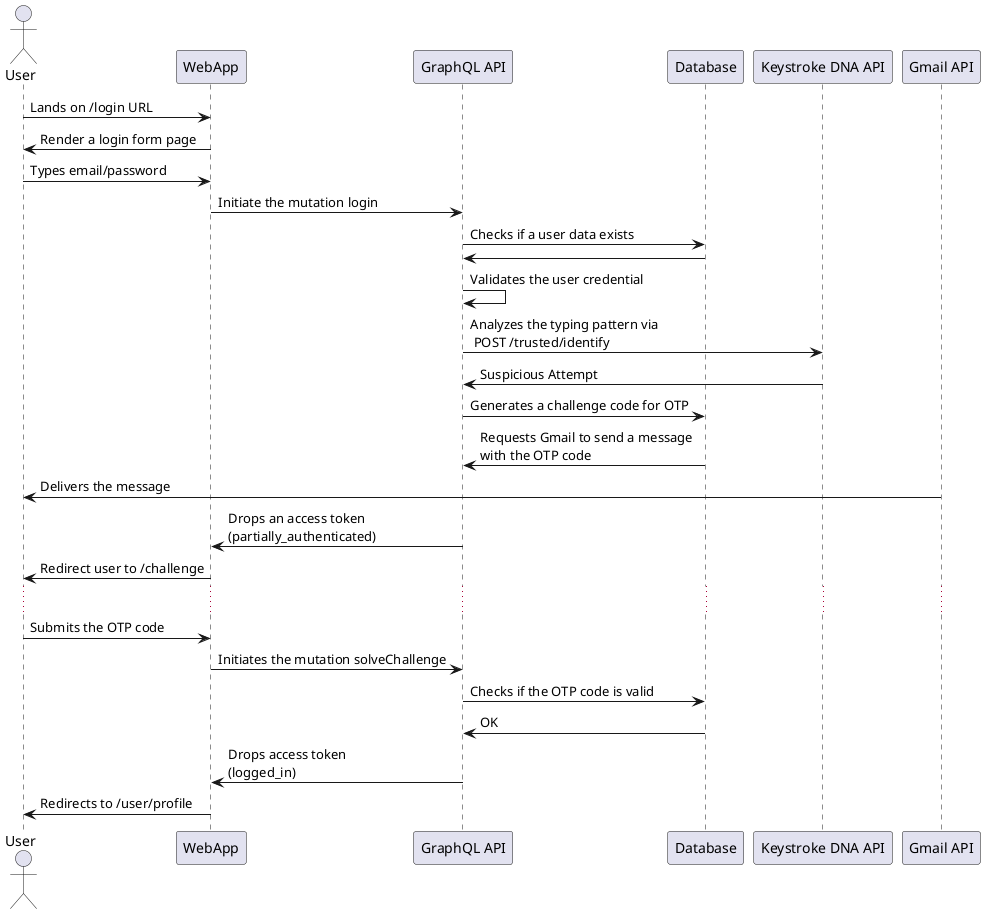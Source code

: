 @startuml
actor User as U
participant WebApp as W
participant "GraphQL API" as G
participant "Database" as D
participant "Keystroke DNA API" as K
participant "Gmail API" as GM

U -> W: Lands on /login URL
W -> U: Render a login form page

U -> W: Types email/password
W -> G: Initiate the mutation login
G -> D: Checks if a user data exists
D -> G
G -> G: Validates the user credential

G -> K: Analyzes the typing pattern via \n POST /trusted/identify
K -> G: Suspicious Attempt
G -> D: Generates a challenge code for OTP
D -> G: Requests Gmail to send a message \nwith the OTP code
GM -> U: Delivers the message

G -> W: Drops an access token \n(partially_authenticated)
W -> U: Redirect user to /challenge

...

U -> W: Submits the OTP code
W -> G: Initiates the mutation solveChallenge
G -> D: Checks if the OTP code is valid
D -> G: OK
G -> W: Drops access token \n(logged_in)
W -> U: Redirects to /user/profile
@enduml
